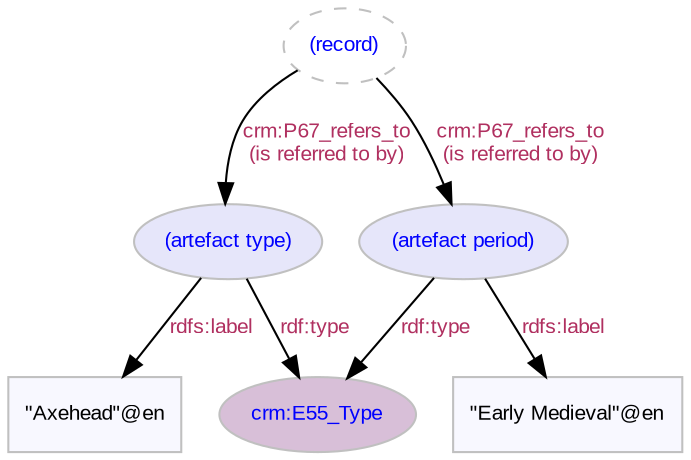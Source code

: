 digraph {
   // label = "Artefact";
   // labelloc = "t";
   node [color=gray, fontcolor=blue, fontsize=10, fontname=Arial, style=filled, fillcolor=ghostwhite];
   edge [color=black, fontcolor=maroon, fontsize=10, fontname=Arial ];
   "(record)" [style=dashed];
   "(artefact type)" [fillcolor=lavender];
   "(artefact period)" [fillcolor=lavender];
   "\"Axehead\"@en" [shape=box, fontcolor=black];
   "\"Early Medieval\"@en" [shape=box, fontcolor=black];
   "crm:E55_Type" [fillcolor=thistle, target="crm", URL="http://www.cidoc-crm.org/cidoc-crm/E55_Type"]; 
   "(record)" -> "(artefact type)" [label="crm:P67_refers_to\n(is referred to by)", labelURL="http://www.cidoc-crm.org/cidoc-crm/P67_refers_to"];
   "(record)" -> "(artefact period)" [label="crm:P67_refers_to\n(is referred to by)", labelURL="http://www.cidoc-crm.org/cidoc-crm/P67_refers_to"];
   "(artefact type)" -> "crm:E55_Type" [label="rdf:type", labelURL="http://www.w3.org/1999/02/22-rdf-syntax-ns#type"];
   "(artefact period)" -> "crm:E55_Type" [label="rdf:type", labelURL="http://www.w3.org/1999/02/22-rdf-syntax-ns#type"];
   "(artefact type)" ->  "\"Axehead\"@en" [label="rdfs:label", labelURL="http://www.w3.org/2000/01/rdf-schema#label"];
   "(artefact period)" ->  "\"Early Medieval\"@en" [label="rdfs:label", labelURL="http://www.w3.org/2000/01/rdf-schema#label"]; 
 }